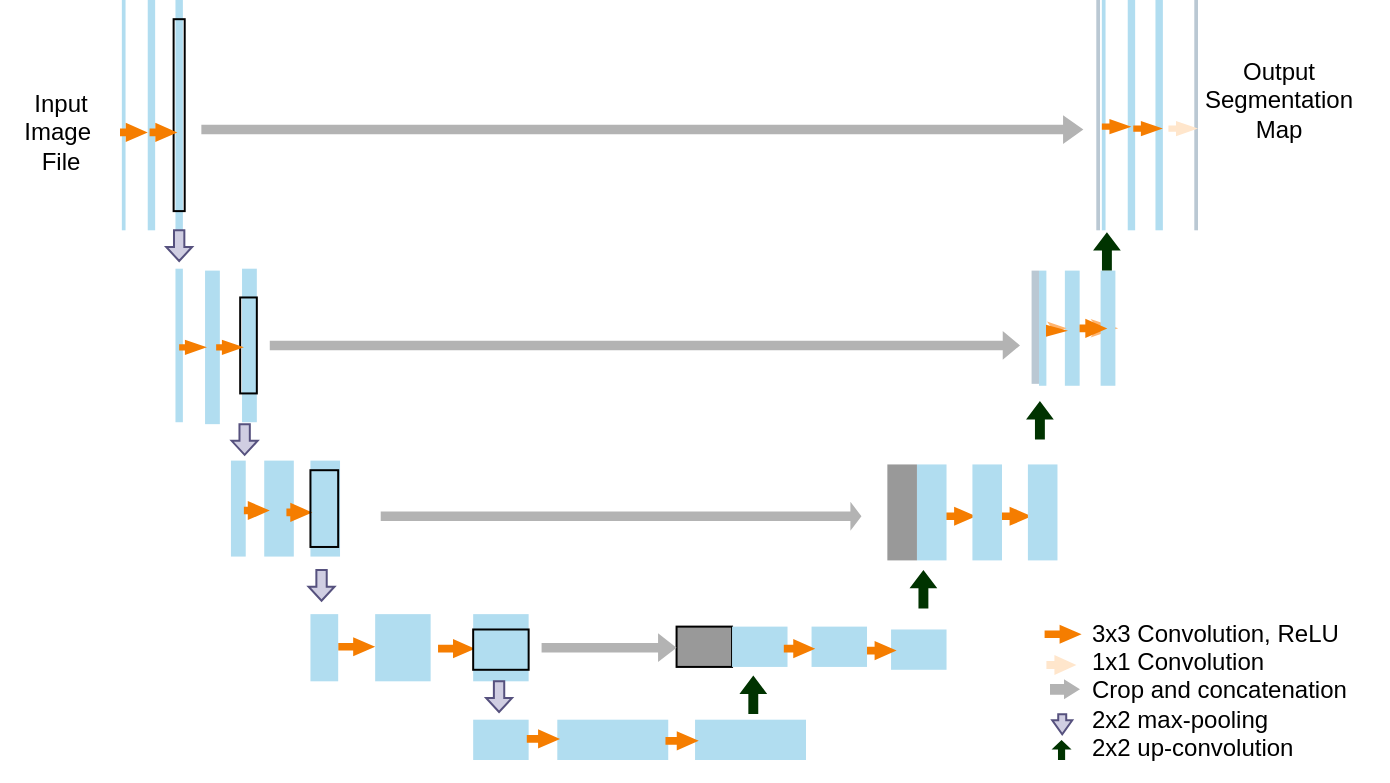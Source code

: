 <mxfile version="24.3.1" type="github">
  <diagram name="第 1 页" id="qxu0Bc_xTb6lSUDGleBF">
    <mxGraphModel dx="875" dy="482" grid="1" gridSize="10" guides="1" tooltips="1" connect="1" arrows="1" fold="1" page="1" pageScale="1" pageWidth="700" pageHeight="400" math="0" shadow="0">
      <root>
        <mxCell id="0" />
        <mxCell id="1" parent="0" />
        <mxCell id="r0e-r9mpQyIptjEhRZag-169" value="Input&lt;div&gt;Image&amp;nbsp;&lt;/div&gt;&lt;div&gt;File&lt;/div&gt;" style="text;html=1;align=center;verticalAlign=middle;resizable=0;points=[];autosize=1;strokeColor=none;fillColor=none;" vertex="1" parent="1">
          <mxGeometry x="1" y="36.21" width="60" height="60" as="geometry" />
        </mxCell>
        <mxCell id="r0e-r9mpQyIptjEhRZag-171" value="Output&lt;div&gt;Segmentation&lt;/div&gt;&lt;div&gt;Map&lt;/div&gt;" style="text;html=1;align=center;verticalAlign=middle;resizable=0;points=[];autosize=1;strokeColor=none;fillColor=none;" vertex="1" parent="1">
          <mxGeometry x="590" y="20" width="100" height="60" as="geometry" />
        </mxCell>
        <mxCell id="r0e-r9mpQyIptjEhRZag-11" style="rounded=0;orthogonalLoop=1;jettySize=auto;html=1;exitX=1;exitY=0.5;exitDx=0;exitDy=0;entryX=1;entryY=0.5;entryDx=0;entryDy=0;fillColor=#FFB570;strokeColor=none;strokeWidth=2;arcSize=10;endSize=2;startSize=2;" edge="1" parent="1" source="r0e-r9mpQyIptjEhRZag-9" target="r0e-r9mpQyIptjEhRZag-10">
          <mxGeometry relative="1" as="geometry" />
        </mxCell>
        <mxCell id="r0e-r9mpQyIptjEhRZag-9" value="" style="rounded=0;whiteSpace=wrap;html=1;fillColor=#b1ddf0;strokeColor=none;" vertex="1" parent="1">
          <mxGeometry x="74.868" width="3.698" height="115.152" as="geometry" />
        </mxCell>
        <mxCell id="r0e-r9mpQyIptjEhRZag-10" value="" style="rounded=0;whiteSpace=wrap;html=1;fillColor=#b1ddf0;strokeColor=none;strokeWidth=1;" vertex="1" parent="1">
          <mxGeometry x="88.736" width="3.698" height="115.152" as="geometry" />
        </mxCell>
        <mxCell id="r0e-r9mpQyIptjEhRZag-12" value="" style="rounded=0;whiteSpace=wrap;html=1;fillColor=#b1ddf0;strokeColor=none;" vertex="1" parent="1">
          <mxGeometry x="61.925" width="1.849" height="115.152" as="geometry" />
        </mxCell>
        <mxCell id="r0e-r9mpQyIptjEhRZag-20" value="" style="rounded=0;whiteSpace=wrap;html=1;fillColor=none;" vertex="1" parent="1">
          <mxGeometry x="87.811" y="9.596" width="5.547" height="95.96" as="geometry" />
        </mxCell>
        <mxCell id="r0e-r9mpQyIptjEhRZag-21" style="rounded=0;orthogonalLoop=1;jettySize=auto;html=1;exitX=1;exitY=0.5;exitDx=0;exitDy=0;entryX=1;entryY=0.5;entryDx=0;entryDy=0;fillColor=#FFB570;strokeColor=none;strokeWidth=2;arcSize=10;endSize=2;startSize=2;" edge="1" parent="1" source="r0e-r9mpQyIptjEhRZag-23" target="r0e-r9mpQyIptjEhRZag-24">
          <mxGeometry relative="1" as="geometry" />
        </mxCell>
        <mxCell id="r0e-r9mpQyIptjEhRZag-23" value="" style="rounded=0;whiteSpace=wrap;html=1;fillColor=#b1ddf0;strokeColor=none;" vertex="1" parent="1">
          <mxGeometry x="564.868" width="3.698" height="115.152" as="geometry" />
        </mxCell>
        <mxCell id="r0e-r9mpQyIptjEhRZag-24" value="" style="rounded=0;whiteSpace=wrap;html=1;fillColor=#b1ddf0;strokeColor=none;strokeWidth=1;" vertex="1" parent="1">
          <mxGeometry x="578.736" width="3.698" height="115.152" as="geometry" />
        </mxCell>
        <mxCell id="r0e-r9mpQyIptjEhRZag-26" value="" style="rounded=0;whiteSpace=wrap;html=1;fillColor=#b1ddf0;strokeColor=none;" vertex="1" parent="1">
          <mxGeometry x="551.925" width="1.849" height="115.152" as="geometry" />
        </mxCell>
        <mxCell id="r0e-r9mpQyIptjEhRZag-28" style="rounded=0;orthogonalLoop=1;jettySize=auto;html=1;exitX=1;exitY=0.5;exitDx=0;exitDy=0;entryX=1;entryY=0.5;entryDx=0;entryDy=0;fillColor=#FFB570;strokeColor=none;strokeWidth=2;arcSize=10;endSize=2;startSize=2;" edge="1" parent="1" source="r0e-r9mpQyIptjEhRZag-30" target="r0e-r9mpQyIptjEhRZag-31">
          <mxGeometry relative="1" as="geometry" />
        </mxCell>
        <mxCell id="r0e-r9mpQyIptjEhRZag-30" value="" style="rounded=0;whiteSpace=wrap;html=1;fillColor=#b1ddf0;strokeColor=none;" vertex="1" parent="1">
          <mxGeometry x="103.528" y="135.303" width="7.396" height="76.768" as="geometry" />
        </mxCell>
        <mxCell id="r0e-r9mpQyIptjEhRZag-31" value="" style="rounded=0;whiteSpace=wrap;html=1;fillColor=#b1ddf0;strokeColor=none;strokeWidth=1;" vertex="1" parent="1">
          <mxGeometry x="122.019" y="134.343" width="7.396" height="76.768" as="geometry" />
        </mxCell>
        <mxCell id="r0e-r9mpQyIptjEhRZag-33" value="" style="rounded=0;whiteSpace=wrap;html=1;fillColor=#b1ddf0;strokeColor=none;" vertex="1" parent="1">
          <mxGeometry x="88.736" y="134.343" width="3.698" height="76.768" as="geometry" />
        </mxCell>
        <mxCell id="r0e-r9mpQyIptjEhRZag-34" value="" style="rounded=0;whiteSpace=wrap;html=1;fillColor=none;" vertex="1" parent="1">
          <mxGeometry x="121.094" y="148.737" width="8.321" height="47.98" as="geometry" />
        </mxCell>
        <mxCell id="r0e-r9mpQyIptjEhRZag-56" value="" style="shape=singleArrow;whiteSpace=wrap;html=1;arrowWidth=0.333;arrowSize=0.023;fillColor=#B3B3B3;strokeColor=none;" vertex="1" parent="1">
          <mxGeometry x="101.679" y="57.576" width="441" height="14.394" as="geometry" />
        </mxCell>
        <mxCell id="r0e-r9mpQyIptjEhRZag-57" value="" style="rounded=0;whiteSpace=wrap;html=1;fillColor=#bac8d3;strokeColor=none;" vertex="1" parent="1">
          <mxGeometry x="549.151" width="1.849" height="115.152" as="geometry" />
        </mxCell>
        <mxCell id="r0e-r9mpQyIptjEhRZag-60" value="" style="rounded=0;whiteSpace=wrap;html=1;fillColor=#bac8d3;strokeColor=none;" vertex="1" parent="1">
          <mxGeometry x="598.151" width="1.849" height="115.152" as="geometry" />
        </mxCell>
        <mxCell id="r0e-r9mpQyIptjEhRZag-62" style="rounded=0;orthogonalLoop=1;jettySize=auto;html=1;exitX=1;exitY=0.5;exitDx=0;exitDy=0;entryX=1;entryY=0.5;entryDx=0;entryDy=0;fillColor=#FFB570;strokeColor=none;strokeWidth=2;arcSize=10;endSize=2;startSize=2;" edge="1" parent="1" source="r0e-r9mpQyIptjEhRZag-64" target="r0e-r9mpQyIptjEhRZag-65">
          <mxGeometry relative="1" as="geometry" />
        </mxCell>
        <mxCell id="r0e-r9mpQyIptjEhRZag-63" style="rounded=0;orthogonalLoop=1;jettySize=auto;html=1;exitX=1;exitY=0.5;exitDx=0;exitDy=0;entryX=1;entryY=0.5;entryDx=0;entryDy=0;strokeColor=#FFB570;strokeWidth=3;align=center;verticalAlign=middle;fontFamily=Helvetica;fontSize=11;fontColor=default;labelBackgroundColor=default;endArrow=classicThin;endFill=1;endSize=2;startSize=2;" edge="1" parent="1" source="r0e-r9mpQyIptjEhRZag-64" target="r0e-r9mpQyIptjEhRZag-65">
          <mxGeometry relative="1" as="geometry" />
        </mxCell>
        <mxCell id="r0e-r9mpQyIptjEhRZag-64" value="" style="rounded=0;whiteSpace=wrap;html=1;fillColor=#b1ddf0;strokeColor=none;" vertex="1" parent="1">
          <mxGeometry x="533.434" y="135.303" width="7.396" height="57.576" as="geometry" />
        </mxCell>
        <mxCell id="r0e-r9mpQyIptjEhRZag-65" value="" style="rounded=0;whiteSpace=wrap;html=1;fillColor=#b1ddf0;strokeColor=none;strokeWidth=1;" vertex="1" parent="1">
          <mxGeometry x="551.302" y="135.303" width="7.396" height="57.576" as="geometry" />
        </mxCell>
        <mxCell id="r0e-r9mpQyIptjEhRZag-66" style="edgeStyle=orthogonalEdgeStyle;rounded=1;orthogonalLoop=1;jettySize=auto;html=1;exitX=1;exitY=0.5;exitDx=0;exitDy=0;entryX=0;entryY=0.5;entryDx=0;entryDy=0;strokeColor=#FFB570;strokeWidth=2;align=center;verticalAlign=middle;fontFamily=Helvetica;fontSize=11;fontColor=default;labelBackgroundColor=default;startSize=2;endArrow=classicThin;endFill=1;endSize=2;curved=0;" edge="1" parent="1" source="r0e-r9mpQyIptjEhRZag-67" target="r0e-r9mpQyIptjEhRZag-64">
          <mxGeometry relative="1" as="geometry" />
        </mxCell>
        <mxCell id="r0e-r9mpQyIptjEhRZag-67" value="" style="rounded=0;whiteSpace=wrap;html=1;fillColor=#b1ddf0;strokeColor=none;align=center;verticalAlign=middle;fontFamily=Helvetica;fontSize=12;fontColor=default;" vertex="1" parent="1">
          <mxGeometry x="520.491" y="135.303" width="3.698" height="57.576" as="geometry" />
        </mxCell>
        <mxCell id="r0e-r9mpQyIptjEhRZag-86" value="" style="html=1;shadow=0;dashed=0;align=center;verticalAlign=middle;shape=mxgraph.arrows2.arrow;dy=0.6;dx=7;direction=south;notch=0;fillColor=#d0cee2;strokeColor=#56517e;movable=1;resizable=1;rotatable=1;deletable=1;editable=1;locked=0;connectable=1;container=0;" vertex="1" parent="1">
          <mxGeometry x="84.113" y="115.152" width="12.943" height="15.354" as="geometry" />
        </mxCell>
        <mxCell id="r0e-r9mpQyIptjEhRZag-91" value="" style="rounded=0;whiteSpace=wrap;html=1;fillColor=#bac8d3;strokeColor=none;align=center;verticalAlign=middle;fontFamily=Helvetica;fontSize=12;" vertex="1" parent="1">
          <mxGeometry x="516.792" y="135.303" width="3.698" height="56.616" as="geometry" />
        </mxCell>
        <mxCell id="r0e-r9mpQyIptjEhRZag-94" value="" style="shape=singleArrow;whiteSpace=wrap;html=1;arrowWidth=0.333;arrowSize=0.023;fillColor=#B3B3B3;strokeColor=none;" vertex="1" parent="1">
          <mxGeometry x="135.89" y="165.53" width="375.11" height="14.39" as="geometry" />
        </mxCell>
        <mxCell id="r0e-r9mpQyIptjEhRZag-96" value="" style="rounded=0;whiteSpace=wrap;html=1;fillColor=#b1ddf0;strokeColor=none;strokeWidth=1;" vertex="1" parent="1">
          <mxGeometry x="116.472" y="230.303" width="7.396" height="47.98" as="geometry" />
        </mxCell>
        <mxCell id="r0e-r9mpQyIptjEhRZag-97" value="" style="rounded=0;whiteSpace=wrap;html=1;fillColor=#b1ddf0;strokeColor=none;strokeWidth=1;" vertex="1" parent="1">
          <mxGeometry x="133.113" y="230.303" width="14.792" height="47.98" as="geometry" />
        </mxCell>
        <mxCell id="r0e-r9mpQyIptjEhRZag-98" value="" style="rounded=0;whiteSpace=wrap;html=1;fillColor=#b1ddf0;strokeColor=none;strokeWidth=1;" vertex="1" parent="1">
          <mxGeometry x="156.226" y="230.303" width="14.792" height="47.98" as="geometry" />
        </mxCell>
        <mxCell id="r0e-r9mpQyIptjEhRZag-102" value="" style="html=1;shadow=0;dashed=0;align=center;verticalAlign=middle;shape=mxgraph.arrows2.arrow;dy=0.6;dx=7;direction=south;notch=0;fillColor=#d0cee2;strokeColor=#56517e;movable=1;resizable=1;rotatable=1;deletable=1;editable=1;locked=0;connectable=1;container=0;" vertex="1" parent="1">
          <mxGeometry x="116.849" y="212.071" width="12.943" height="15.354" as="geometry" />
        </mxCell>
        <mxCell id="r0e-r9mpQyIptjEhRZag-104" value="" style="html=1;shadow=0;dashed=0;align=center;verticalAlign=middle;shape=mxgraph.arrows2.arrow;dy=0.6;dx=11;notch=0;fillColor=#F57D00;strokeColor=none;" vertex="1" parent="1">
          <mxGeometry x="144.208" y="251.414" width="12.943" height="9.596" as="geometry" />
        </mxCell>
        <mxCell id="r0e-r9mpQyIptjEhRZag-105" value="" style="html=1;shadow=0;dashed=0;align=center;verticalAlign=middle;shape=mxgraph.arrows2.arrow;dy=0.6;dx=11;notch=0;fillColor=#F57D00;strokeColor=none;" vertex="1" parent="1">
          <mxGeometry x="470.566" y="253.333" width="18.491" height="9.596" as="geometry" />
        </mxCell>
        <mxCell id="r0e-r9mpQyIptjEhRZag-106" value="" style="html=1;shadow=0;dashed=0;align=center;verticalAlign=middle;shape=mxgraph.arrows2.arrow;dy=0.6;dx=11;notch=0;fillColor=#F57D00;strokeColor=none;" vertex="1" parent="1">
          <mxGeometry x="498.302" y="253.333" width="18.491" height="9.596" as="geometry" />
        </mxCell>
        <mxCell id="r0e-r9mpQyIptjEhRZag-107" value="" style="html=1;shadow=0;dashed=0;align=center;verticalAlign=middle;shape=mxgraph.arrows2.arrow;dy=0.6;dx=11;notch=0;fillColor=#F57D00;strokeColor=none;" vertex="1" parent="1">
          <mxGeometry x="170.094" y="318.586" width="18.491" height="9.596" as="geometry" />
        </mxCell>
        <mxCell id="r0e-r9mpQyIptjEhRZag-108" value="" style="html=1;shadow=0;dashed=0;align=center;verticalAlign=middle;shape=mxgraph.arrows2.arrow;dy=0.6;dx=11;notch=0;fillColor=#F57D00;strokeColor=none;" vertex="1" parent="1">
          <mxGeometry x="220.019" y="319.545" width="18.491" height="9.596" as="geometry" />
        </mxCell>
        <mxCell id="r0e-r9mpQyIptjEhRZag-109" value="" style="html=1;shadow=0;dashed=0;align=center;verticalAlign=middle;shape=mxgraph.arrows2.arrow;dy=0.6;dx=11;notch=0;fillColor=#F57D00;strokeColor=none;" vertex="1" parent="1">
          <mxGeometry x="122.943" y="250.455" width="12.943" height="9.596" as="geometry" />
        </mxCell>
        <mxCell id="r0e-r9mpQyIptjEhRZag-111" value="" style="rounded=0;whiteSpace=wrap;html=1;fillColor=#b1ddf0;strokeColor=none;strokeWidth=1;" vertex="1" parent="1">
          <mxGeometry x="459.472" y="232.222" width="14.792" height="47.98" as="geometry" />
        </mxCell>
        <mxCell id="r0e-r9mpQyIptjEhRZag-112" value="" style="rounded=0;whiteSpace=wrap;html=1;fillColor=#b1ddf0;strokeColor=none;strokeWidth=1;" vertex="1" parent="1">
          <mxGeometry x="487.208" y="232.222" width="14.792" height="47.98" as="geometry" />
        </mxCell>
        <mxCell id="r0e-r9mpQyIptjEhRZag-113" value="" style="rounded=0;whiteSpace=wrap;html=1;fillColor=#b1ddf0;strokeColor=none;strokeWidth=1;" vertex="1" parent="1">
          <mxGeometry x="514.943" y="232.222" width="14.792" height="47.98" as="geometry" />
        </mxCell>
        <mxCell id="r0e-r9mpQyIptjEhRZag-117" value="" style="shape=singleArrow;whiteSpace=wrap;html=1;arrowWidth=0.333;arrowSize=0.023;fillColor=#B3B3B3;strokeColor=none;" vertex="1" parent="1">
          <mxGeometry x="191.358" y="250.934" width="240.377" height="14.394" as="geometry" />
        </mxCell>
        <mxCell id="r0e-r9mpQyIptjEhRZag-118" value="" style="rounded=0;whiteSpace=wrap;html=1;fillColor=#999999;strokeColor=none;strokeWidth=1;" vertex="1" parent="1">
          <mxGeometry x="444.679" y="232.222" width="14.792" height="47.98" as="geometry" />
        </mxCell>
        <mxCell id="r0e-r9mpQyIptjEhRZag-119" value="" style="rounded=0;whiteSpace=wrap;html=1;fillColor=none;" vertex="1" parent="1">
          <mxGeometry x="156.226" y="235.101" width="13.868" height="38.384" as="geometry" />
        </mxCell>
        <mxCell id="r0e-r9mpQyIptjEhRZag-120" value="" style="rounded=0;whiteSpace=wrap;html=1;fillColor=#b1ddf0;strokeWidth=1;align=center;verticalAlign=middle;fontFamily=Helvetica;fontSize=12;fontColor=default;strokeColor=none;" vertex="1" parent="1">
          <mxGeometry x="156.226" y="307.071" width="13.868" height="33.586" as="geometry" />
        </mxCell>
        <mxCell id="r0e-r9mpQyIptjEhRZag-121" value="" style="html=1;shadow=0;dashed=0;align=center;verticalAlign=middle;shape=mxgraph.arrows2.arrow;dy=0.6;dx=7;direction=south;notch=0;fillColor=#d0cee2;strokeColor=#56517e;movable=1;resizable=1;rotatable=1;deletable=1;editable=1;locked=0;connectable=1;container=0;" vertex="1" parent="1">
          <mxGeometry x="155.302" y="285" width="12.943" height="15.354" as="geometry" />
        </mxCell>
        <mxCell id="r0e-r9mpQyIptjEhRZag-123" value="" style="rounded=0;whiteSpace=wrap;html=1;fillColor=#b1ddf0;strokeWidth=1;align=center;verticalAlign=middle;fontFamily=Helvetica;fontSize=12;fontColor=default;strokeColor=none;" vertex="1" parent="1">
          <mxGeometry x="188.585" y="307.071" width="27.736" height="33.586" as="geometry" />
        </mxCell>
        <mxCell id="r0e-r9mpQyIptjEhRZag-124" value="" style="rounded=0;whiteSpace=wrap;html=1;fillColor=#b1ddf0;strokeWidth=1;align=center;verticalAlign=middle;fontFamily=Helvetica;fontSize=12;fontColor=default;strokeColor=none;" vertex="1" parent="1">
          <mxGeometry x="237.585" y="307.071" width="27.736" height="33.586" as="geometry" />
        </mxCell>
        <mxCell id="r0e-r9mpQyIptjEhRZag-129" value="" style="rounded=0;whiteSpace=wrap;html=1;fillColor=none;" vertex="1" parent="1">
          <mxGeometry x="237.585" y="314.747" width="27.736" height="20.152" as="geometry" />
        </mxCell>
        <mxCell id="r0e-r9mpQyIptjEhRZag-130" value="" style="rounded=0;whiteSpace=wrap;html=1;fillColor=#999999;strokeWidth=1;align=center;verticalAlign=middle;fontFamily=Helvetica;fontSize=12;fontColor=default;" vertex="1" parent="1">
          <mxGeometry x="339.283" y="313.308" width="27.736" height="20.152" as="geometry" />
        </mxCell>
        <mxCell id="r0e-r9mpQyIptjEhRZag-131" value="" style="rounded=0;whiteSpace=wrap;html=1;fillColor=#b1ddf0;strokeWidth=1;align=center;verticalAlign=middle;fontFamily=Helvetica;fontSize=12;fontColor=default;strokeColor=none;" vertex="1" parent="1">
          <mxGeometry x="367.019" y="313.308" width="27.736" height="20.152" as="geometry" />
        </mxCell>
        <mxCell id="r0e-r9mpQyIptjEhRZag-133" value="" style="rounded=0;whiteSpace=wrap;html=1;fillColor=#b1ddf0;strokeWidth=1;align=center;verticalAlign=middle;fontFamily=Helvetica;fontSize=12;fontColor=default;strokeColor=none;" vertex="1" parent="1">
          <mxGeometry x="406.774" y="313.308" width="27.736" height="20.152" as="geometry" />
        </mxCell>
        <mxCell id="r0e-r9mpQyIptjEhRZag-134" value="" style="rounded=0;whiteSpace=wrap;html=1;fillColor=#b1ddf0;strokeWidth=1;align=center;verticalAlign=middle;fontFamily=Helvetica;fontSize=12;fontColor=default;strokeColor=none;" vertex="1" parent="1">
          <mxGeometry x="446.528" y="314.747" width="27.736" height="20.152" as="geometry" />
        </mxCell>
        <mxCell id="r0e-r9mpQyIptjEhRZag-137" value="" style="html=1;shadow=0;dashed=0;align=center;verticalAlign=middle;shape=mxgraph.arrows2.arrow;dy=0.6;dx=11;notch=0;fillColor=#F57D00;strokeColor=none;" vertex="1" parent="1">
          <mxGeometry x="434.509" y="320.505" width="14.792" height="9.596" as="geometry" />
        </mxCell>
        <mxCell id="r0e-r9mpQyIptjEhRZag-138" value="" style="html=1;shadow=0;dashed=0;align=center;verticalAlign=middle;shape=mxgraph.arrows2.arrow;dy=0.6;dx=11;notch=0;fillColor=#F57D00;strokeColor=none;" vertex="1" parent="1">
          <mxGeometry x="392.906" y="319.545" width="15.717" height="9.596" as="geometry" />
        </mxCell>
        <mxCell id="r0e-r9mpQyIptjEhRZag-139" value="" style="shape=singleArrow;direction=north;whiteSpace=wrap;html=1;arrowWidth=0.357;arrowSize=0.478;fillColor=#003300;strokeColor=none;" vertex="1" parent="1">
          <mxGeometry x="455.774" y="285" width="13.868" height="19.192" as="geometry" />
        </mxCell>
        <mxCell id="r0e-r9mpQyIptjEhRZag-140" value="" style="shape=singleArrow;direction=north;whiteSpace=wrap;html=1;arrowWidth=0.357;arrowSize=0.478;fillColor=#003300;strokeColor=none;" vertex="1" parent="1">
          <mxGeometry x="547.528" y="116.111" width="13.868" height="19.192" as="geometry" />
        </mxCell>
        <mxCell id="r0e-r9mpQyIptjEhRZag-141" value="" style="shape=singleArrow;direction=north;whiteSpace=wrap;html=1;arrowWidth=0.357;arrowSize=0.478;fillColor=#003300;strokeColor=none;" vertex="1" parent="1">
          <mxGeometry x="514.019" y="200.556" width="13.868" height="19.192" as="geometry" />
        </mxCell>
        <mxCell id="r0e-r9mpQyIptjEhRZag-142" value="" style="shape=singleArrow;whiteSpace=wrap;html=1;arrowWidth=0.333;arrowSize=0.137;fillColor=#B3B3B3;strokeColor=none;" vertex="1" parent="1">
          <mxGeometry x="271.792" y="316.667" width="67.491" height="14.394" as="geometry" />
        </mxCell>
        <mxCell id="r0e-r9mpQyIptjEhRZag-143" value="" style="rounded=0;whiteSpace=wrap;html=1;fillColor=#b1ddf0;strokeWidth=1;align=center;verticalAlign=middle;fontFamily=Helvetica;fontSize=12;fontColor=default;strokeColor=none;" vertex="1" parent="1">
          <mxGeometry x="237.585" y="359.848" width="27.736" height="20.152" as="geometry" />
        </mxCell>
        <mxCell id="r0e-r9mpQyIptjEhRZag-144" value="" style="rounded=0;whiteSpace=wrap;html=1;fillColor=#b1ddf0;strokeWidth=1;align=center;verticalAlign=middle;fontFamily=Helvetica;fontSize=12;fontColor=default;strokeColor=none;" vertex="1" parent="1">
          <mxGeometry x="279.651" y="359.848" width="55.472" height="20.152" as="geometry" />
        </mxCell>
        <mxCell id="r0e-r9mpQyIptjEhRZag-145" value="" style="rounded=0;whiteSpace=wrap;html=1;fillColor=#b1ddf0;strokeWidth=1;align=center;verticalAlign=middle;fontFamily=Helvetica;fontSize=12;fontColor=default;strokeColor=none;" vertex="1" parent="1">
          <mxGeometry x="348.528" y="359.848" width="55.472" height="20.152" as="geometry" />
        </mxCell>
        <mxCell id="r0e-r9mpQyIptjEhRZag-146" value="" style="html=1;shadow=0;dashed=0;align=center;verticalAlign=middle;shape=mxgraph.arrows2.arrow;dy=0.6;dx=7;direction=south;notch=0;fillColor=#d0cee2;strokeColor=#56517e;movable=1;resizable=1;rotatable=1;deletable=1;editable=1;locked=0;connectable=1;container=0;" vertex="1" parent="1">
          <mxGeometry x="244.057" y="340.657" width="12.943" height="15.354" as="geometry" />
        </mxCell>
        <mxCell id="r0e-r9mpQyIptjEhRZag-147" value="" style="html=1;shadow=0;dashed=0;align=center;verticalAlign=middle;shape=mxgraph.arrows2.arrow;dy=0.6;dx=11;notch=0;fillColor=#F57D00;strokeColor=none;" vertex="1" parent="1">
          <mxGeometry x="264.396" y="364.646" width="16.642" height="9.596" as="geometry" />
        </mxCell>
        <mxCell id="r0e-r9mpQyIptjEhRZag-148" value="" style="html=1;shadow=0;dashed=0;align=center;verticalAlign=middle;shape=mxgraph.arrows2.arrow;dy=0.6;dx=11;notch=0;fillColor=#F57D00;strokeColor=none;" vertex="1" parent="1">
          <mxGeometry x="333.736" y="365.606" width="16.642" height="9.596" as="geometry" />
        </mxCell>
        <mxCell id="r0e-r9mpQyIptjEhRZag-149" value="" style="shape=singleArrow;direction=north;whiteSpace=wrap;html=1;arrowWidth=0.357;arrowSize=0.478;fillColor=#003300;strokeColor=none;" vertex="1" parent="1">
          <mxGeometry x="370.717" y="337.778" width="13.868" height="19.192" as="geometry" />
        </mxCell>
        <mxCell id="r0e-r9mpQyIptjEhRZag-161" value="" style="html=1;shadow=0;dashed=0;align=center;verticalAlign=middle;shape=mxgraph.arrows2.arrow;dy=0.6;dx=11;notch=0;fillColor=#F57D00;strokeColor=none;" vertex="1" parent="1">
          <mxGeometry x="75.792" y="61.414" width="13.868" height="9.596" as="geometry" />
        </mxCell>
        <mxCell id="r0e-r9mpQyIptjEhRZag-162" value="" style="html=1;shadow=0;dashed=0;align=center;verticalAlign=middle;shape=mxgraph.arrows2.arrow;dy=0.6;dx=11;notch=0;fillColor=#F57D00;strokeColor=none;" vertex="1" parent="1">
          <mxGeometry x="551.925" y="59.495" width="14.792" height="7.677" as="geometry" />
        </mxCell>
        <mxCell id="r0e-r9mpQyIptjEhRZag-163" value="" style="html=1;shadow=0;dashed=0;align=center;verticalAlign=middle;shape=mxgraph.arrows2.arrow;dy=0.6;dx=11;notch=0;fillColor=#F57D00;strokeColor=none;" vertex="1" parent="1">
          <mxGeometry x="90.585" y="169.848" width="13.868" height="7.677" as="geometry" />
        </mxCell>
        <mxCell id="r0e-r9mpQyIptjEhRZag-164" value="" style="html=1;shadow=0;dashed=0;align=center;verticalAlign=middle;shape=mxgraph.arrows2.arrow;dy=0.6;dx=11;notch=0;fillColor=#F57D00;strokeColor=none;" vertex="1" parent="1">
          <mxGeometry x="109.075" y="169.848" width="13.868" height="7.677" as="geometry" />
        </mxCell>
        <mxCell id="r0e-r9mpQyIptjEhRZag-166" value="" style="html=1;shadow=0;dashed=0;align=center;verticalAlign=middle;shape=mxgraph.arrows2.arrow;dy=0.6;dx=11;notch=0;fillColor=#F57D00;strokeColor=none;" vertex="1" parent="1">
          <mxGeometry x="567.642" y="60.455" width="14.792" height="7.677" as="geometry" />
        </mxCell>
        <mxCell id="r0e-r9mpQyIptjEhRZag-167" value="" style="html=1;shadow=0;dashed=0;align=center;verticalAlign=middle;shape=mxgraph.arrows2.arrow;dy=0.6;dx=11;notch=0;fillColor=#ffe6cc;strokeColor=none;" vertex="1" parent="1">
          <mxGeometry x="585.208" y="60.455" width="14.792" height="7.677" as="geometry" />
        </mxCell>
        <mxCell id="r0e-r9mpQyIptjEhRZag-168" value="" style="html=1;shadow=0;dashed=0;align=center;verticalAlign=middle;shape=mxgraph.arrows2.arrow;dy=0.6;dx=11;notch=0;fillColor=#F57D00;strokeColor=none;" vertex="1" parent="1">
          <mxGeometry x="61" y="61.414" width="13.868" height="9.596" as="geometry" />
        </mxCell>
        <mxCell id="r0e-r9mpQyIptjEhRZag-174" value="3x3 Convolution, ReLU&lt;div&gt;1x1 Convolution&lt;/div&gt;&lt;div&gt;Crop and concatenation&lt;/div&gt;&lt;div&gt;2x2 max-pooling&lt;/div&gt;&lt;div&gt;2x2 up-convolution&lt;/div&gt;" style="text;html=1;align=left;verticalAlign=middle;resizable=0;points=[];autosize=1;strokeColor=none;fillColor=none;" vertex="1" parent="1">
          <mxGeometry x="544.53" y="300.35" width="150" height="90" as="geometry" />
        </mxCell>
        <mxCell id="r0e-r9mpQyIptjEhRZag-175" value="" style="html=1;shadow=0;dashed=0;align=center;verticalAlign=middle;shape=mxgraph.arrows2.arrow;dy=0.6;dx=11;notch=0;fillColor=#F57D00;strokeColor=none;" vertex="1" parent="1">
          <mxGeometry x="524" y="162.414" width="11" height="6" as="geometry" />
        </mxCell>
        <mxCell id="r0e-r9mpQyIptjEhRZag-177" value="" style="html=1;shadow=0;dashed=0;align=center;verticalAlign=middle;shape=mxgraph.arrows2.arrow;dy=0.6;dx=11;notch=0;fillColor=#F57D00;strokeColor=none;" vertex="1" parent="1">
          <mxGeometry x="540.792" y="159.414" width="13.868" height="9.596" as="geometry" />
        </mxCell>
        <mxCell id="r0e-r9mpQyIptjEhRZag-180" value="" style="html=1;shadow=0;dashed=0;align=center;verticalAlign=middle;shape=mxgraph.arrows2.arrow;dy=0.6;dx=11;notch=0;fillColor=#F57D00;strokeColor=none;" vertex="1" parent="1">
          <mxGeometry x="523.302" y="312.333" width="18.491" height="9.596" as="geometry" />
        </mxCell>
        <mxCell id="r0e-r9mpQyIptjEhRZag-181" value="" style="html=1;shadow=0;dashed=0;align=center;verticalAlign=middle;shape=mxgraph.arrows2.arrow;dy=0.6;dx=11;notch=0;fillColor=#ffe6cc;strokeColor=none;" vertex="1" parent="1">
          <mxGeometry x="524.208" y="327.455" width="15" height="10" as="geometry" />
        </mxCell>
        <mxCell id="r0e-r9mpQyIptjEhRZag-182" value="" style="shape=singleArrow;whiteSpace=wrap;html=1;arrowWidth=0.534;arrowSize=0.533;fillColor=#B3B3B3;strokeColor=none;" vertex="1" parent="1">
          <mxGeometry x="526" y="339.67" width="15" height="10" as="geometry" />
        </mxCell>
        <mxCell id="r0e-r9mpQyIptjEhRZag-183" value="" style="html=1;shadow=0;dashed=0;align=center;verticalAlign=middle;shape=mxgraph.arrows2.arrow;dy=0.6;dx=7;direction=south;notch=0;fillColor=#d0cee2;strokeColor=#56517e;movable=1;resizable=1;rotatable=1;deletable=1;editable=1;locked=0;connectable=1;container=0;" vertex="1" parent="1">
          <mxGeometry x="527.113" y="357.152" width="10" height="10" as="geometry" />
        </mxCell>
        <mxCell id="r0e-r9mpQyIptjEhRZag-184" value="" style="shape=singleArrow;direction=north;whiteSpace=wrap;html=1;arrowWidth=0.357;arrowSize=0.478;fillColor=#003300;strokeColor=none;" vertex="1" parent="1">
          <mxGeometry x="526.774" y="370" width="10" height="10" as="geometry" />
        </mxCell>
      </root>
    </mxGraphModel>
  </diagram>
</mxfile>
